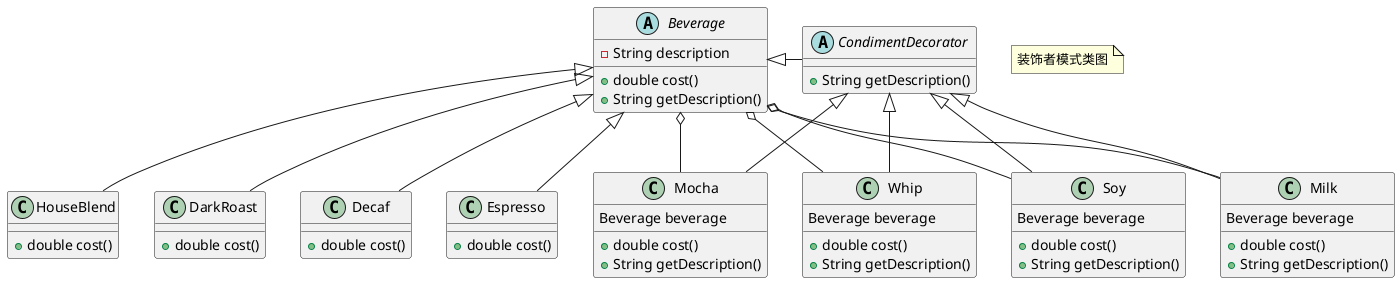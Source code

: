 @startuml
note "装饰者模式类图" as N1

abstract class Beverage {
    -String description
    +double cost()
    +String getDescription()
}
class HouseBlend {
    +double cost()
}
class DarkRoast {
    +double cost()
}
class Decaf {
    +double cost()
}
class Espresso {
    +double cost()
}

abstract class CondimentDecorator {
     +String getDescription()
}
class Soy {
    Beverage beverage
    +double cost()
    +String getDescription()
}
class Milk{
    Beverage beverage
    +double cost()
    +String getDescription()
}
class Mocha{
    Beverage beverage
    +double cost()
    +String getDescription()
}
class Whip{
    Beverage beverage
    +double cost()
    +String getDescription()
}

Beverage <|--right CondimentDecorator
Beverage <|--down HouseBlend
Beverage <|--down DarkRoast
Beverage <|--down Decaf
Beverage <|--down Espresso

CondimentDecorator <|--down Soy
CondimentDecorator <|--down Milk
CondimentDecorator <|--down Mocha
CondimentDecorator <|--down Whip

Beverage o- Soy
Beverage o- Milk
Beverage o- Mocha
Beverage o- Whip

@enduml